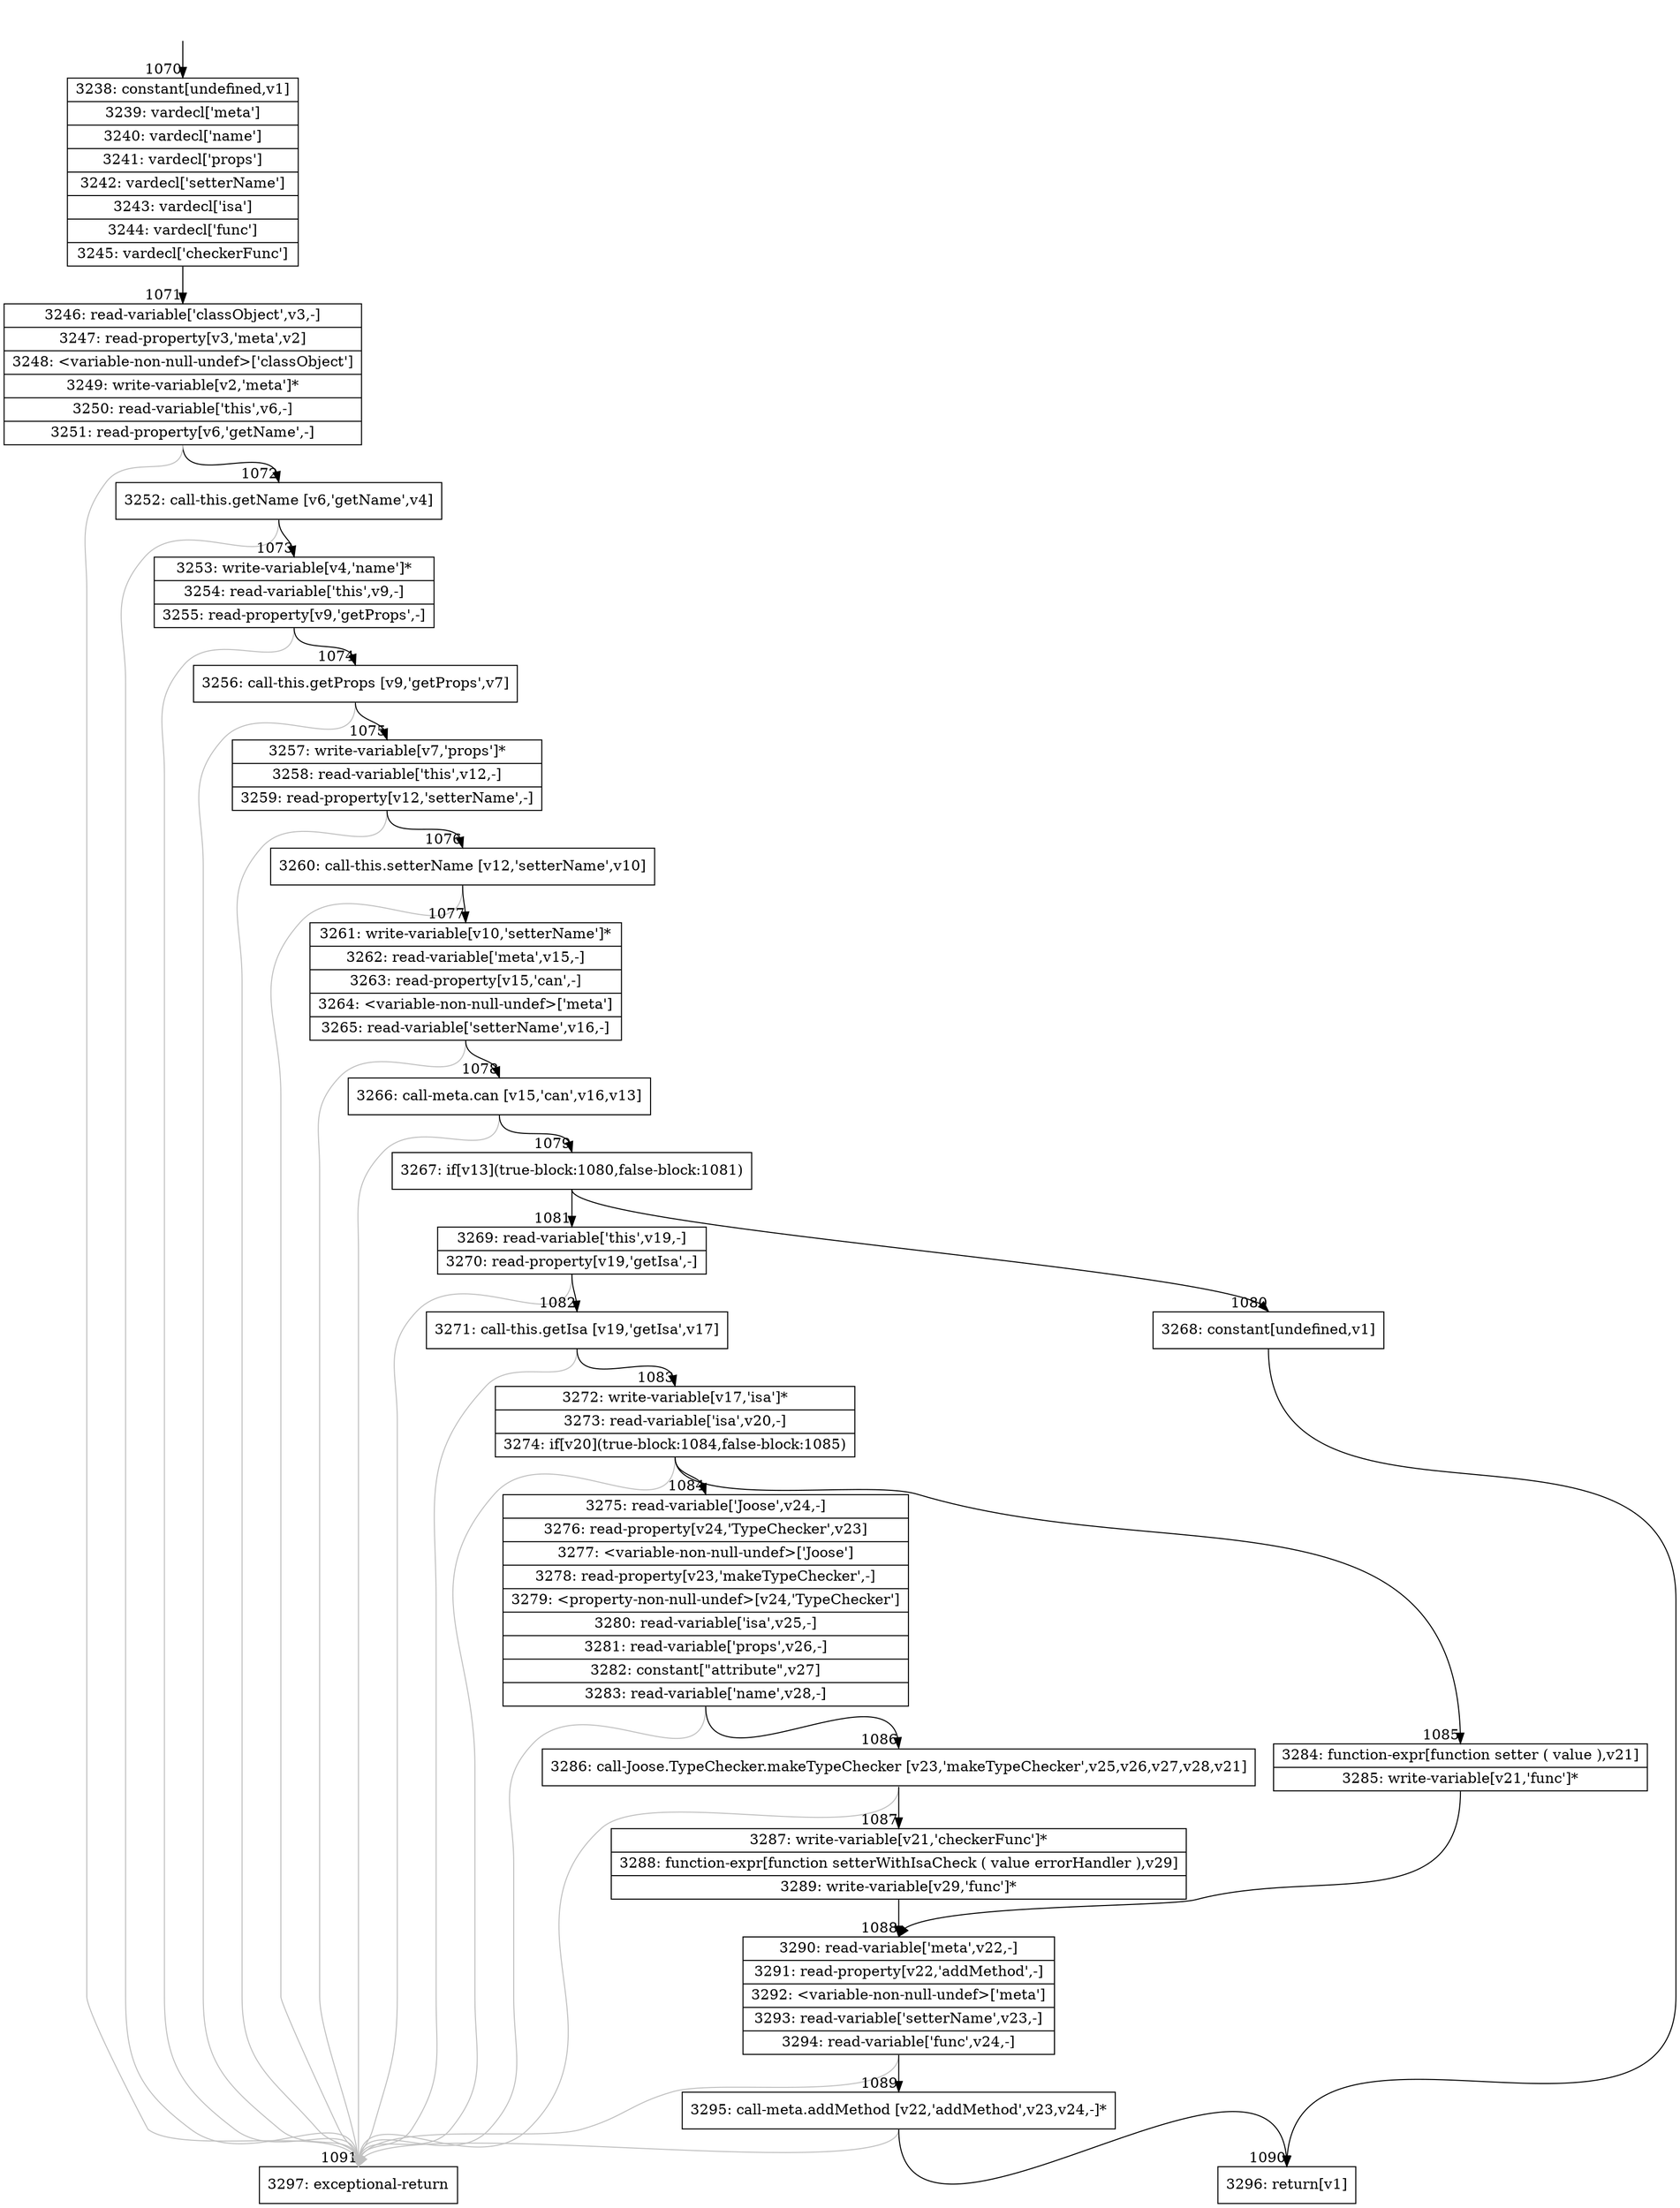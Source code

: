 digraph {
rankdir="TD"
BB_entry129[shape=none,label=""];
BB_entry129 -> BB1070 [tailport=s, headport=n, headlabel="    1070"]
BB1070 [shape=record label="{3238: constant[undefined,v1]|3239: vardecl['meta']|3240: vardecl['name']|3241: vardecl['props']|3242: vardecl['setterName']|3243: vardecl['isa']|3244: vardecl['func']|3245: vardecl['checkerFunc']}" ] 
BB1070 -> BB1071 [tailport=s, headport=n, headlabel="      1071"]
BB1071 [shape=record label="{3246: read-variable['classObject',v3,-]|3247: read-property[v3,'meta',v2]|3248: \<variable-non-null-undef\>['classObject']|3249: write-variable[v2,'meta']*|3250: read-variable['this',v6,-]|3251: read-property[v6,'getName',-]}" ] 
BB1071 -> BB1072 [tailport=s, headport=n, headlabel="      1072"]
BB1071 -> BB1091 [tailport=s, headport=n, color=gray, headlabel="      1091"]
BB1072 [shape=record label="{3252: call-this.getName [v6,'getName',v4]}" ] 
BB1072 -> BB1073 [tailport=s, headport=n, headlabel="      1073"]
BB1072 -> BB1091 [tailport=s, headport=n, color=gray]
BB1073 [shape=record label="{3253: write-variable[v4,'name']*|3254: read-variable['this',v9,-]|3255: read-property[v9,'getProps',-]}" ] 
BB1073 -> BB1074 [tailport=s, headport=n, headlabel="      1074"]
BB1073 -> BB1091 [tailport=s, headport=n, color=gray]
BB1074 [shape=record label="{3256: call-this.getProps [v9,'getProps',v7]}" ] 
BB1074 -> BB1075 [tailport=s, headport=n, headlabel="      1075"]
BB1074 -> BB1091 [tailport=s, headport=n, color=gray]
BB1075 [shape=record label="{3257: write-variable[v7,'props']*|3258: read-variable['this',v12,-]|3259: read-property[v12,'setterName',-]}" ] 
BB1075 -> BB1076 [tailport=s, headport=n, headlabel="      1076"]
BB1075 -> BB1091 [tailport=s, headport=n, color=gray]
BB1076 [shape=record label="{3260: call-this.setterName [v12,'setterName',v10]}" ] 
BB1076 -> BB1077 [tailport=s, headport=n, headlabel="      1077"]
BB1076 -> BB1091 [tailport=s, headport=n, color=gray]
BB1077 [shape=record label="{3261: write-variable[v10,'setterName']*|3262: read-variable['meta',v15,-]|3263: read-property[v15,'can',-]|3264: \<variable-non-null-undef\>['meta']|3265: read-variable['setterName',v16,-]}" ] 
BB1077 -> BB1078 [tailport=s, headport=n, headlabel="      1078"]
BB1077 -> BB1091 [tailport=s, headport=n, color=gray]
BB1078 [shape=record label="{3266: call-meta.can [v15,'can',v16,v13]}" ] 
BB1078 -> BB1079 [tailport=s, headport=n, headlabel="      1079"]
BB1078 -> BB1091 [tailport=s, headport=n, color=gray]
BB1079 [shape=record label="{3267: if[v13](true-block:1080,false-block:1081)}" ] 
BB1079 -> BB1080 [tailport=s, headport=n, headlabel="      1080"]
BB1079 -> BB1081 [tailport=s, headport=n, headlabel="      1081"]
BB1080 [shape=record label="{3268: constant[undefined,v1]}" ] 
BB1080 -> BB1090 [tailport=s, headport=n, headlabel="      1090"]
BB1081 [shape=record label="{3269: read-variable['this',v19,-]|3270: read-property[v19,'getIsa',-]}" ] 
BB1081 -> BB1082 [tailport=s, headport=n, headlabel="      1082"]
BB1081 -> BB1091 [tailport=s, headport=n, color=gray]
BB1082 [shape=record label="{3271: call-this.getIsa [v19,'getIsa',v17]}" ] 
BB1082 -> BB1083 [tailport=s, headport=n, headlabel="      1083"]
BB1082 -> BB1091 [tailport=s, headport=n, color=gray]
BB1083 [shape=record label="{3272: write-variable[v17,'isa']*|3273: read-variable['isa',v20,-]|3274: if[v20](true-block:1084,false-block:1085)}" ] 
BB1083 -> BB1084 [tailport=s, headport=n, headlabel="      1084"]
BB1083 -> BB1085 [tailport=s, headport=n, headlabel="      1085"]
BB1083 -> BB1091 [tailport=s, headport=n, color=gray]
BB1084 [shape=record label="{3275: read-variable['Joose',v24,-]|3276: read-property[v24,'TypeChecker',v23]|3277: \<variable-non-null-undef\>['Joose']|3278: read-property[v23,'makeTypeChecker',-]|3279: \<property-non-null-undef\>[v24,'TypeChecker']|3280: read-variable['isa',v25,-]|3281: read-variable['props',v26,-]|3282: constant[\"attribute\",v27]|3283: read-variable['name',v28,-]}" ] 
BB1084 -> BB1086 [tailport=s, headport=n, headlabel="      1086"]
BB1084 -> BB1091 [tailport=s, headport=n, color=gray]
BB1085 [shape=record label="{3284: function-expr[function setter ( value ),v21]|3285: write-variable[v21,'func']*}" ] 
BB1085 -> BB1088 [tailport=s, headport=n, headlabel="      1088"]
BB1086 [shape=record label="{3286: call-Joose.TypeChecker.makeTypeChecker [v23,'makeTypeChecker',v25,v26,v27,v28,v21]}" ] 
BB1086 -> BB1087 [tailport=s, headport=n, headlabel="      1087"]
BB1086 -> BB1091 [tailport=s, headport=n, color=gray]
BB1087 [shape=record label="{3287: write-variable[v21,'checkerFunc']*|3288: function-expr[function setterWithIsaCheck ( value errorHandler ),v29]|3289: write-variable[v29,'func']*}" ] 
BB1087 -> BB1088 [tailport=s, headport=n]
BB1088 [shape=record label="{3290: read-variable['meta',v22,-]|3291: read-property[v22,'addMethod',-]|3292: \<variable-non-null-undef\>['meta']|3293: read-variable['setterName',v23,-]|3294: read-variable['func',v24,-]}" ] 
BB1088 -> BB1089 [tailport=s, headport=n, headlabel="      1089"]
BB1088 -> BB1091 [tailport=s, headport=n, color=gray]
BB1089 [shape=record label="{3295: call-meta.addMethod [v22,'addMethod',v23,v24,-]*}" ] 
BB1089 -> BB1090 [tailport=s, headport=n]
BB1089 -> BB1091 [tailport=s, headport=n, color=gray]
BB1090 [shape=record label="{3296: return[v1]}" ] 
BB1091 [shape=record label="{3297: exceptional-return}" ] 
//#$~ 1252
}
